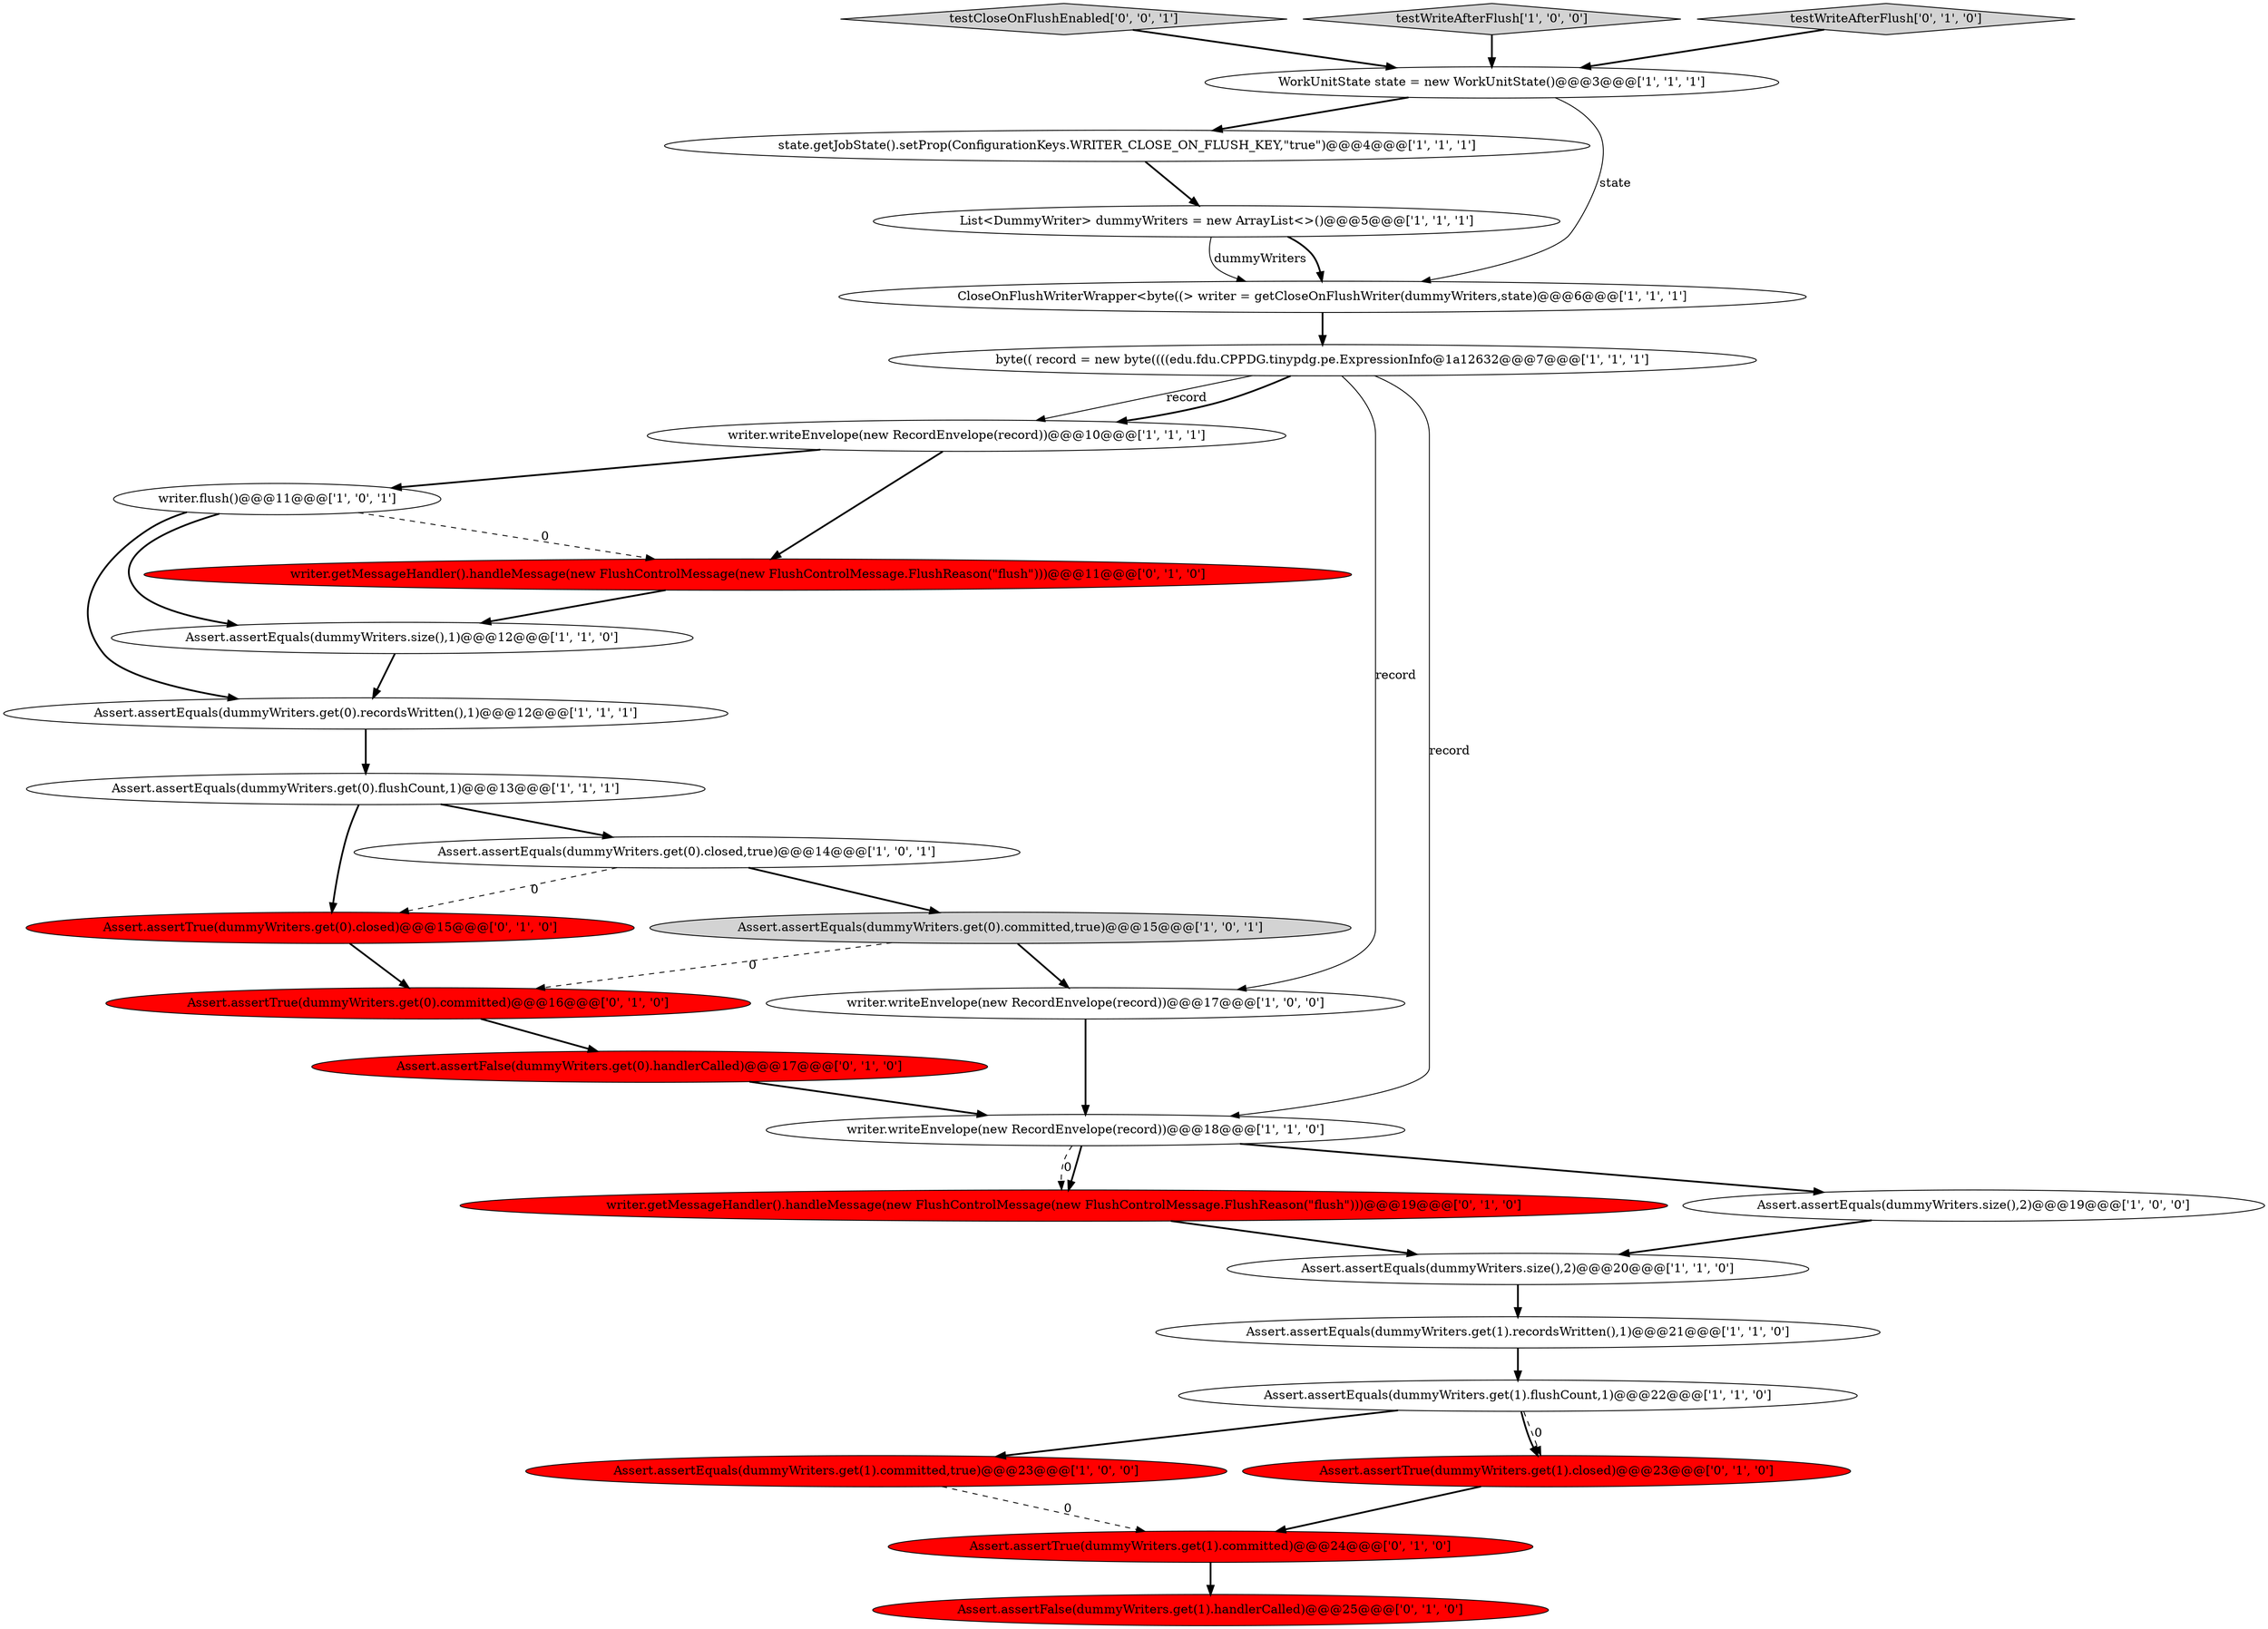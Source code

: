 digraph {
4 [style = filled, label = "Assert.assertEquals(dummyWriters.size(),1)@@@12@@@['1', '1', '0']", fillcolor = white, shape = ellipse image = "AAA0AAABBB1BBB"];
6 [style = filled, label = "writer.writeEnvelope(new RecordEnvelope(record))@@@17@@@['1', '0', '0']", fillcolor = white, shape = ellipse image = "AAA0AAABBB1BBB"];
29 [style = filled, label = "testCloseOnFlushEnabled['0', '0', '1']", fillcolor = lightgray, shape = diamond image = "AAA0AAABBB3BBB"];
15 [style = filled, label = "Assert.assertEquals(dummyWriters.get(1).flushCount,1)@@@22@@@['1', '1', '0']", fillcolor = white, shape = ellipse image = "AAA0AAABBB1BBB"];
23 [style = filled, label = "Assert.assertTrue(dummyWriters.get(0).closed)@@@15@@@['0', '1', '0']", fillcolor = red, shape = ellipse image = "AAA1AAABBB2BBB"];
7 [style = filled, label = "Assert.assertEquals(dummyWriters.get(1).recordsWritten(),1)@@@21@@@['1', '1', '0']", fillcolor = white, shape = ellipse image = "AAA0AAABBB1BBB"];
8 [style = filled, label = "testWriteAfterFlush['1', '0', '0']", fillcolor = lightgray, shape = diamond image = "AAA0AAABBB1BBB"];
18 [style = filled, label = "state.getJobState().setProp(ConfigurationKeys.WRITER_CLOSE_ON_FLUSH_KEY,\"true\")@@@4@@@['1', '1', '1']", fillcolor = white, shape = ellipse image = "AAA0AAABBB1BBB"];
10 [style = filled, label = "writer.flush()@@@11@@@['1', '0', '1']", fillcolor = white, shape = ellipse image = "AAA0AAABBB1BBB"];
1 [style = filled, label = "Assert.assertEquals(dummyWriters.get(0).committed,true)@@@15@@@['1', '0', '1']", fillcolor = lightgray, shape = ellipse image = "AAA0AAABBB1BBB"];
20 [style = filled, label = "Assert.assertFalse(dummyWriters.get(0).handlerCalled)@@@17@@@['0', '1', '0']", fillcolor = red, shape = ellipse image = "AAA1AAABBB2BBB"];
14 [style = filled, label = "writer.writeEnvelope(new RecordEnvelope(record))@@@18@@@['1', '1', '0']", fillcolor = white, shape = ellipse image = "AAA0AAABBB1BBB"];
24 [style = filled, label = "writer.getMessageHandler().handleMessage(new FlushControlMessage(new FlushControlMessage.FlushReason(\"flush\")))@@@11@@@['0', '1', '0']", fillcolor = red, shape = ellipse image = "AAA1AAABBB2BBB"];
21 [style = filled, label = "Assert.assertFalse(dummyWriters.get(1).handlerCalled)@@@25@@@['0', '1', '0']", fillcolor = red, shape = ellipse image = "AAA1AAABBB2BBB"];
22 [style = filled, label = "writer.getMessageHandler().handleMessage(new FlushControlMessage(new FlushControlMessage.FlushReason(\"flush\")))@@@19@@@['0', '1', '0']", fillcolor = red, shape = ellipse image = "AAA1AAABBB2BBB"];
2 [style = filled, label = "List<DummyWriter> dummyWriters = new ArrayList<>()@@@5@@@['1', '1', '1']", fillcolor = white, shape = ellipse image = "AAA0AAABBB1BBB"];
26 [style = filled, label = "Assert.assertTrue(dummyWriters.get(1).committed)@@@24@@@['0', '1', '0']", fillcolor = red, shape = ellipse image = "AAA1AAABBB2BBB"];
17 [style = filled, label = "Assert.assertEquals(dummyWriters.get(0).recordsWritten(),1)@@@12@@@['1', '1', '1']", fillcolor = white, shape = ellipse image = "AAA0AAABBB1BBB"];
25 [style = filled, label = "testWriteAfterFlush['0', '1', '0']", fillcolor = lightgray, shape = diamond image = "AAA0AAABBB2BBB"];
19 [style = filled, label = "WorkUnitState state = new WorkUnitState()@@@3@@@['1', '1', '1']", fillcolor = white, shape = ellipse image = "AAA0AAABBB1BBB"];
5 [style = filled, label = "Assert.assertEquals(dummyWriters.get(1).committed,true)@@@23@@@['1', '0', '0']", fillcolor = red, shape = ellipse image = "AAA1AAABBB1BBB"];
27 [style = filled, label = "Assert.assertTrue(dummyWriters.get(0).committed)@@@16@@@['0', '1', '0']", fillcolor = red, shape = ellipse image = "AAA1AAABBB2BBB"];
9 [style = filled, label = "Assert.assertEquals(dummyWriters.get(0).flushCount,1)@@@13@@@['1', '1', '1']", fillcolor = white, shape = ellipse image = "AAA0AAABBB1BBB"];
12 [style = filled, label = "Assert.assertEquals(dummyWriters.size(),2)@@@19@@@['1', '0', '0']", fillcolor = white, shape = ellipse image = "AAA0AAABBB1BBB"];
3 [style = filled, label = "CloseOnFlushWriterWrapper<byte((> writer = getCloseOnFlushWriter(dummyWriters,state)@@@6@@@['1', '1', '1']", fillcolor = white, shape = ellipse image = "AAA0AAABBB1BBB"];
28 [style = filled, label = "Assert.assertTrue(dummyWriters.get(1).closed)@@@23@@@['0', '1', '0']", fillcolor = red, shape = ellipse image = "AAA1AAABBB2BBB"];
16 [style = filled, label = "Assert.assertEquals(dummyWriters.get(0).closed,true)@@@14@@@['1', '0', '1']", fillcolor = white, shape = ellipse image = "AAA0AAABBB1BBB"];
0 [style = filled, label = "writer.writeEnvelope(new RecordEnvelope(record))@@@10@@@['1', '1', '1']", fillcolor = white, shape = ellipse image = "AAA0AAABBB1BBB"];
11 [style = filled, label = "Assert.assertEquals(dummyWriters.size(),2)@@@20@@@['1', '1', '0']", fillcolor = white, shape = ellipse image = "AAA0AAABBB1BBB"];
13 [style = filled, label = "byte(( record = new byte((((edu.fdu.CPPDG.tinypdg.pe.ExpressionInfo@1a12632@@@7@@@['1', '1', '1']", fillcolor = white, shape = ellipse image = "AAA0AAABBB1BBB"];
19->18 [style = bold, label=""];
4->17 [style = bold, label=""];
15->28 [style = dashed, label="0"];
23->27 [style = bold, label=""];
5->26 [style = dashed, label="0"];
8->19 [style = bold, label=""];
1->27 [style = dashed, label="0"];
17->9 [style = bold, label=""];
2->3 [style = bold, label=""];
12->11 [style = bold, label=""];
14->22 [style = bold, label=""];
14->22 [style = dashed, label="0"];
28->26 [style = bold, label=""];
20->14 [style = bold, label=""];
10->17 [style = bold, label=""];
16->23 [style = dashed, label="0"];
18->2 [style = bold, label=""];
19->3 [style = solid, label="state"];
2->3 [style = solid, label="dummyWriters"];
9->16 [style = bold, label=""];
15->5 [style = bold, label=""];
26->21 [style = bold, label=""];
6->14 [style = bold, label=""];
9->23 [style = bold, label=""];
0->10 [style = bold, label=""];
24->4 [style = bold, label=""];
1->6 [style = bold, label=""];
29->19 [style = bold, label=""];
16->1 [style = bold, label=""];
15->28 [style = bold, label=""];
0->24 [style = bold, label=""];
14->12 [style = bold, label=""];
25->19 [style = bold, label=""];
13->6 [style = solid, label="record"];
13->14 [style = solid, label="record"];
10->4 [style = bold, label=""];
3->13 [style = bold, label=""];
7->15 [style = bold, label=""];
13->0 [style = solid, label="record"];
27->20 [style = bold, label=""];
10->24 [style = dashed, label="0"];
22->11 [style = bold, label=""];
11->7 [style = bold, label=""];
13->0 [style = bold, label=""];
}
